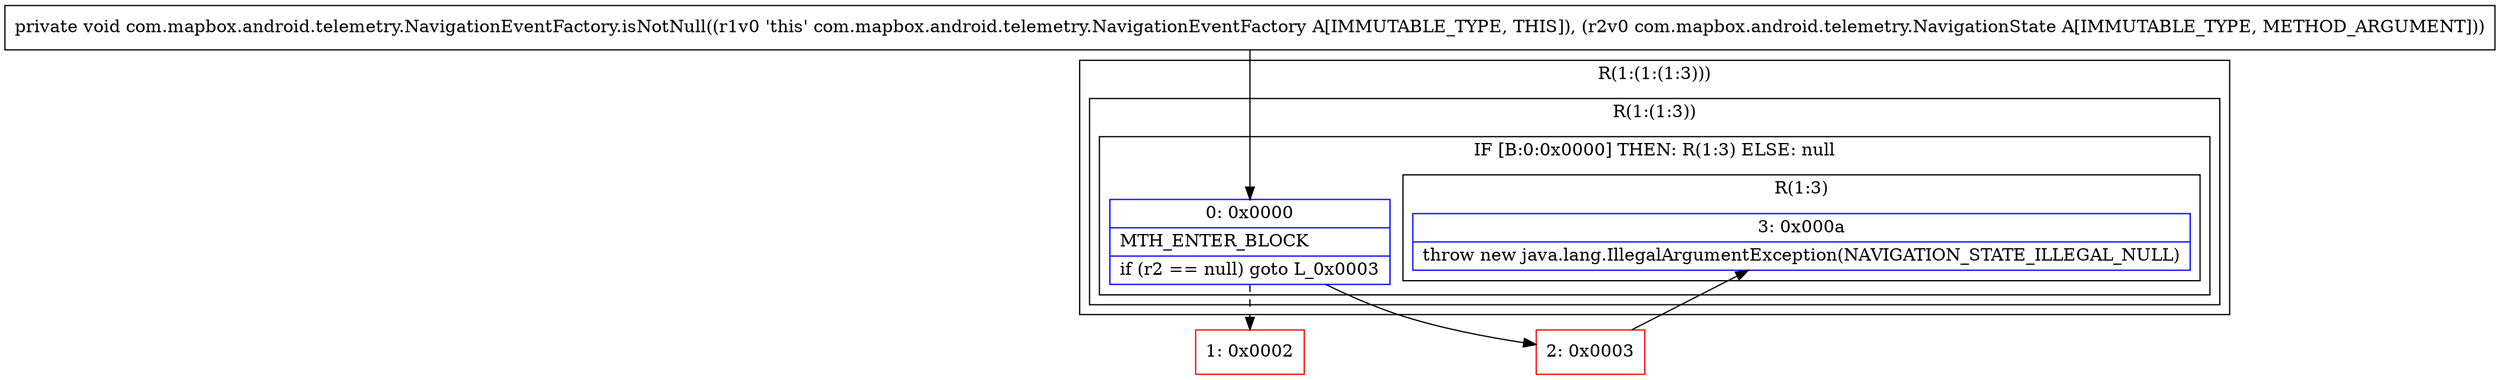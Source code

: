 digraph "CFG forcom.mapbox.android.telemetry.NavigationEventFactory.isNotNull(Lcom\/mapbox\/android\/telemetry\/NavigationState;)V" {
subgraph cluster_Region_1326086267 {
label = "R(1:(1:(1:3)))";
node [shape=record,color=blue];
subgraph cluster_Region_701143213 {
label = "R(1:(1:3))";
node [shape=record,color=blue];
subgraph cluster_IfRegion_994672314 {
label = "IF [B:0:0x0000] THEN: R(1:3) ELSE: null";
node [shape=record,color=blue];
Node_0 [shape=record,label="{0\:\ 0x0000|MTH_ENTER_BLOCK\l|if (r2 == null) goto L_0x0003\l}"];
subgraph cluster_Region_1649105503 {
label = "R(1:3)";
node [shape=record,color=blue];
Node_3 [shape=record,label="{3\:\ 0x000a|throw new java.lang.IllegalArgumentException(NAVIGATION_STATE_ILLEGAL_NULL)\l}"];
}
}
}
}
Node_1 [shape=record,color=red,label="{1\:\ 0x0002}"];
Node_2 [shape=record,color=red,label="{2\:\ 0x0003}"];
MethodNode[shape=record,label="{private void com.mapbox.android.telemetry.NavigationEventFactory.isNotNull((r1v0 'this' com.mapbox.android.telemetry.NavigationEventFactory A[IMMUTABLE_TYPE, THIS]), (r2v0 com.mapbox.android.telemetry.NavigationState A[IMMUTABLE_TYPE, METHOD_ARGUMENT])) }"];
MethodNode -> Node_0;
Node_0 -> Node_1[style=dashed];
Node_0 -> Node_2;
Node_2 -> Node_3;
}

